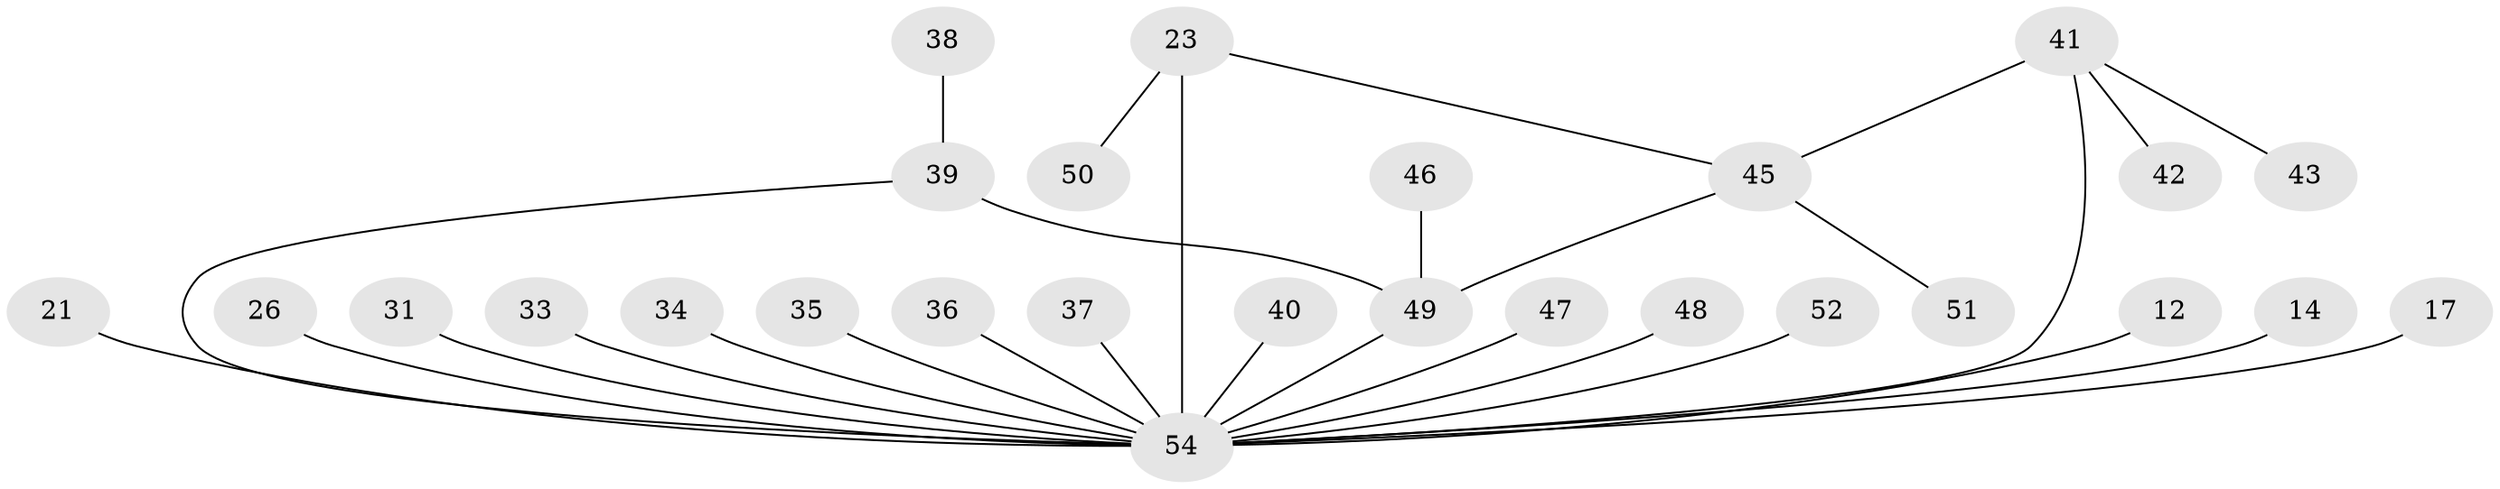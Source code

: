 // original degree distribution, {6: 0.037037037037037035, 5: 0.018518518518518517, 18: 0.018518518518518517, 2: 0.3333333333333333, 3: 0.1111111111111111, 7: 0.05555555555555555, 1: 0.4074074074074074, 4: 0.018518518518518517}
// Generated by graph-tools (version 1.1) at 2025/47/03/09/25 04:47:15]
// undirected, 27 vertices, 29 edges
graph export_dot {
graph [start="1"]
  node [color=gray90,style=filled];
  12;
  14;
  17;
  21;
  23 [super="+19+2"];
  26;
  31;
  33;
  34 [super="+4"];
  35;
  36;
  37;
  38;
  39 [super="+28"];
  40 [super="+20"];
  41 [super="+29"];
  42;
  43;
  45 [super="+22+13+27+24+44"];
  46;
  47;
  48 [super="+16"];
  49 [super="+8+18"];
  50;
  51;
  52;
  54 [super="+25+53+7+32"];
  12 -- 54;
  14 -- 54;
  17 -- 54;
  21 -- 54;
  23 -- 50;
  23 -- 45;
  23 -- 54 [weight=7];
  26 -- 54;
  31 -- 54;
  33 -- 54;
  34 -- 54 [weight=2];
  35 -- 54;
  36 -- 54;
  37 -- 54;
  38 -- 39;
  39 -- 49 [weight=2];
  39 -- 54;
  40 -- 54;
  41 -- 42;
  41 -- 43;
  41 -- 54 [weight=3];
  41 -- 45;
  45 -- 49;
  45 -- 51;
  46 -- 49;
  47 -- 54;
  48 -- 54;
  49 -- 54;
  52 -- 54;
}
